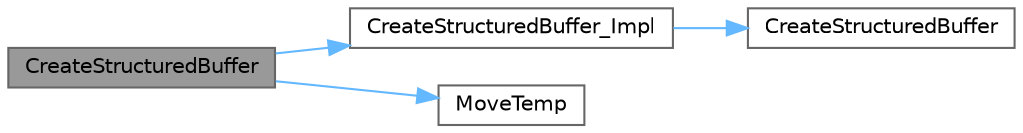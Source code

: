 digraph "CreateStructuredBuffer"
{
 // INTERACTIVE_SVG=YES
 // LATEX_PDF_SIZE
  bgcolor="transparent";
  edge [fontname=Helvetica,fontsize=10,labelfontname=Helvetica,labelfontsize=10];
  node [fontname=Helvetica,fontsize=10,shape=box,height=0.2,width=0.4];
  rankdir="LR";
  Node1 [id="Node000001",label="CreateStructuredBuffer",height=0.2,width=0.4,color="gray40", fillcolor="grey60", style="filled", fontcolor="black",tooltip="Same as the previous function but where the type of the array is automatically inferred,..."];
  Node1 -> Node2 [id="edge1_Node000001_Node000002",color="steelblue1",style="solid",tooltip=" "];
  Node2 [id="Node000002",label="CreateStructuredBuffer_Impl",height=0.2,width=0.4,color="grey40", fillcolor="white", style="filled",URL="$d6/d45/RenderGraphUtils_8h.html#a36431812f3936bc4a6dde2438442e2f7",tooltip="A variant where the TArray is supplied through callbacks."];
  Node2 -> Node3 [id="edge2_Node000002_Node000003",color="steelblue1",style="solid",tooltip=" "];
  Node3 [id="Node000003",label="CreateStructuredBuffer",height=0.2,width=0.4,color="grey40", fillcolor="white", style="filled",URL="$d6/d45/RenderGraphUtils_8h.html#a767dac3a59106308e78f646c9a9522d3",tooltip="Creates a structured buffer with initial data by creating an upload pass."];
  Node1 -> Node4 [id="edge3_Node000001_Node000004",color="steelblue1",style="solid",tooltip=" "];
  Node4 [id="Node000004",label="MoveTemp",height=0.2,width=0.4,color="grey40", fillcolor="white", style="filled",URL="$d4/d24/UnrealTemplate_8h.html#ad5e6c049aeb9c9115fec514ba581dbb6",tooltip="MoveTemp will cast a reference to an rvalue reference."];
}
